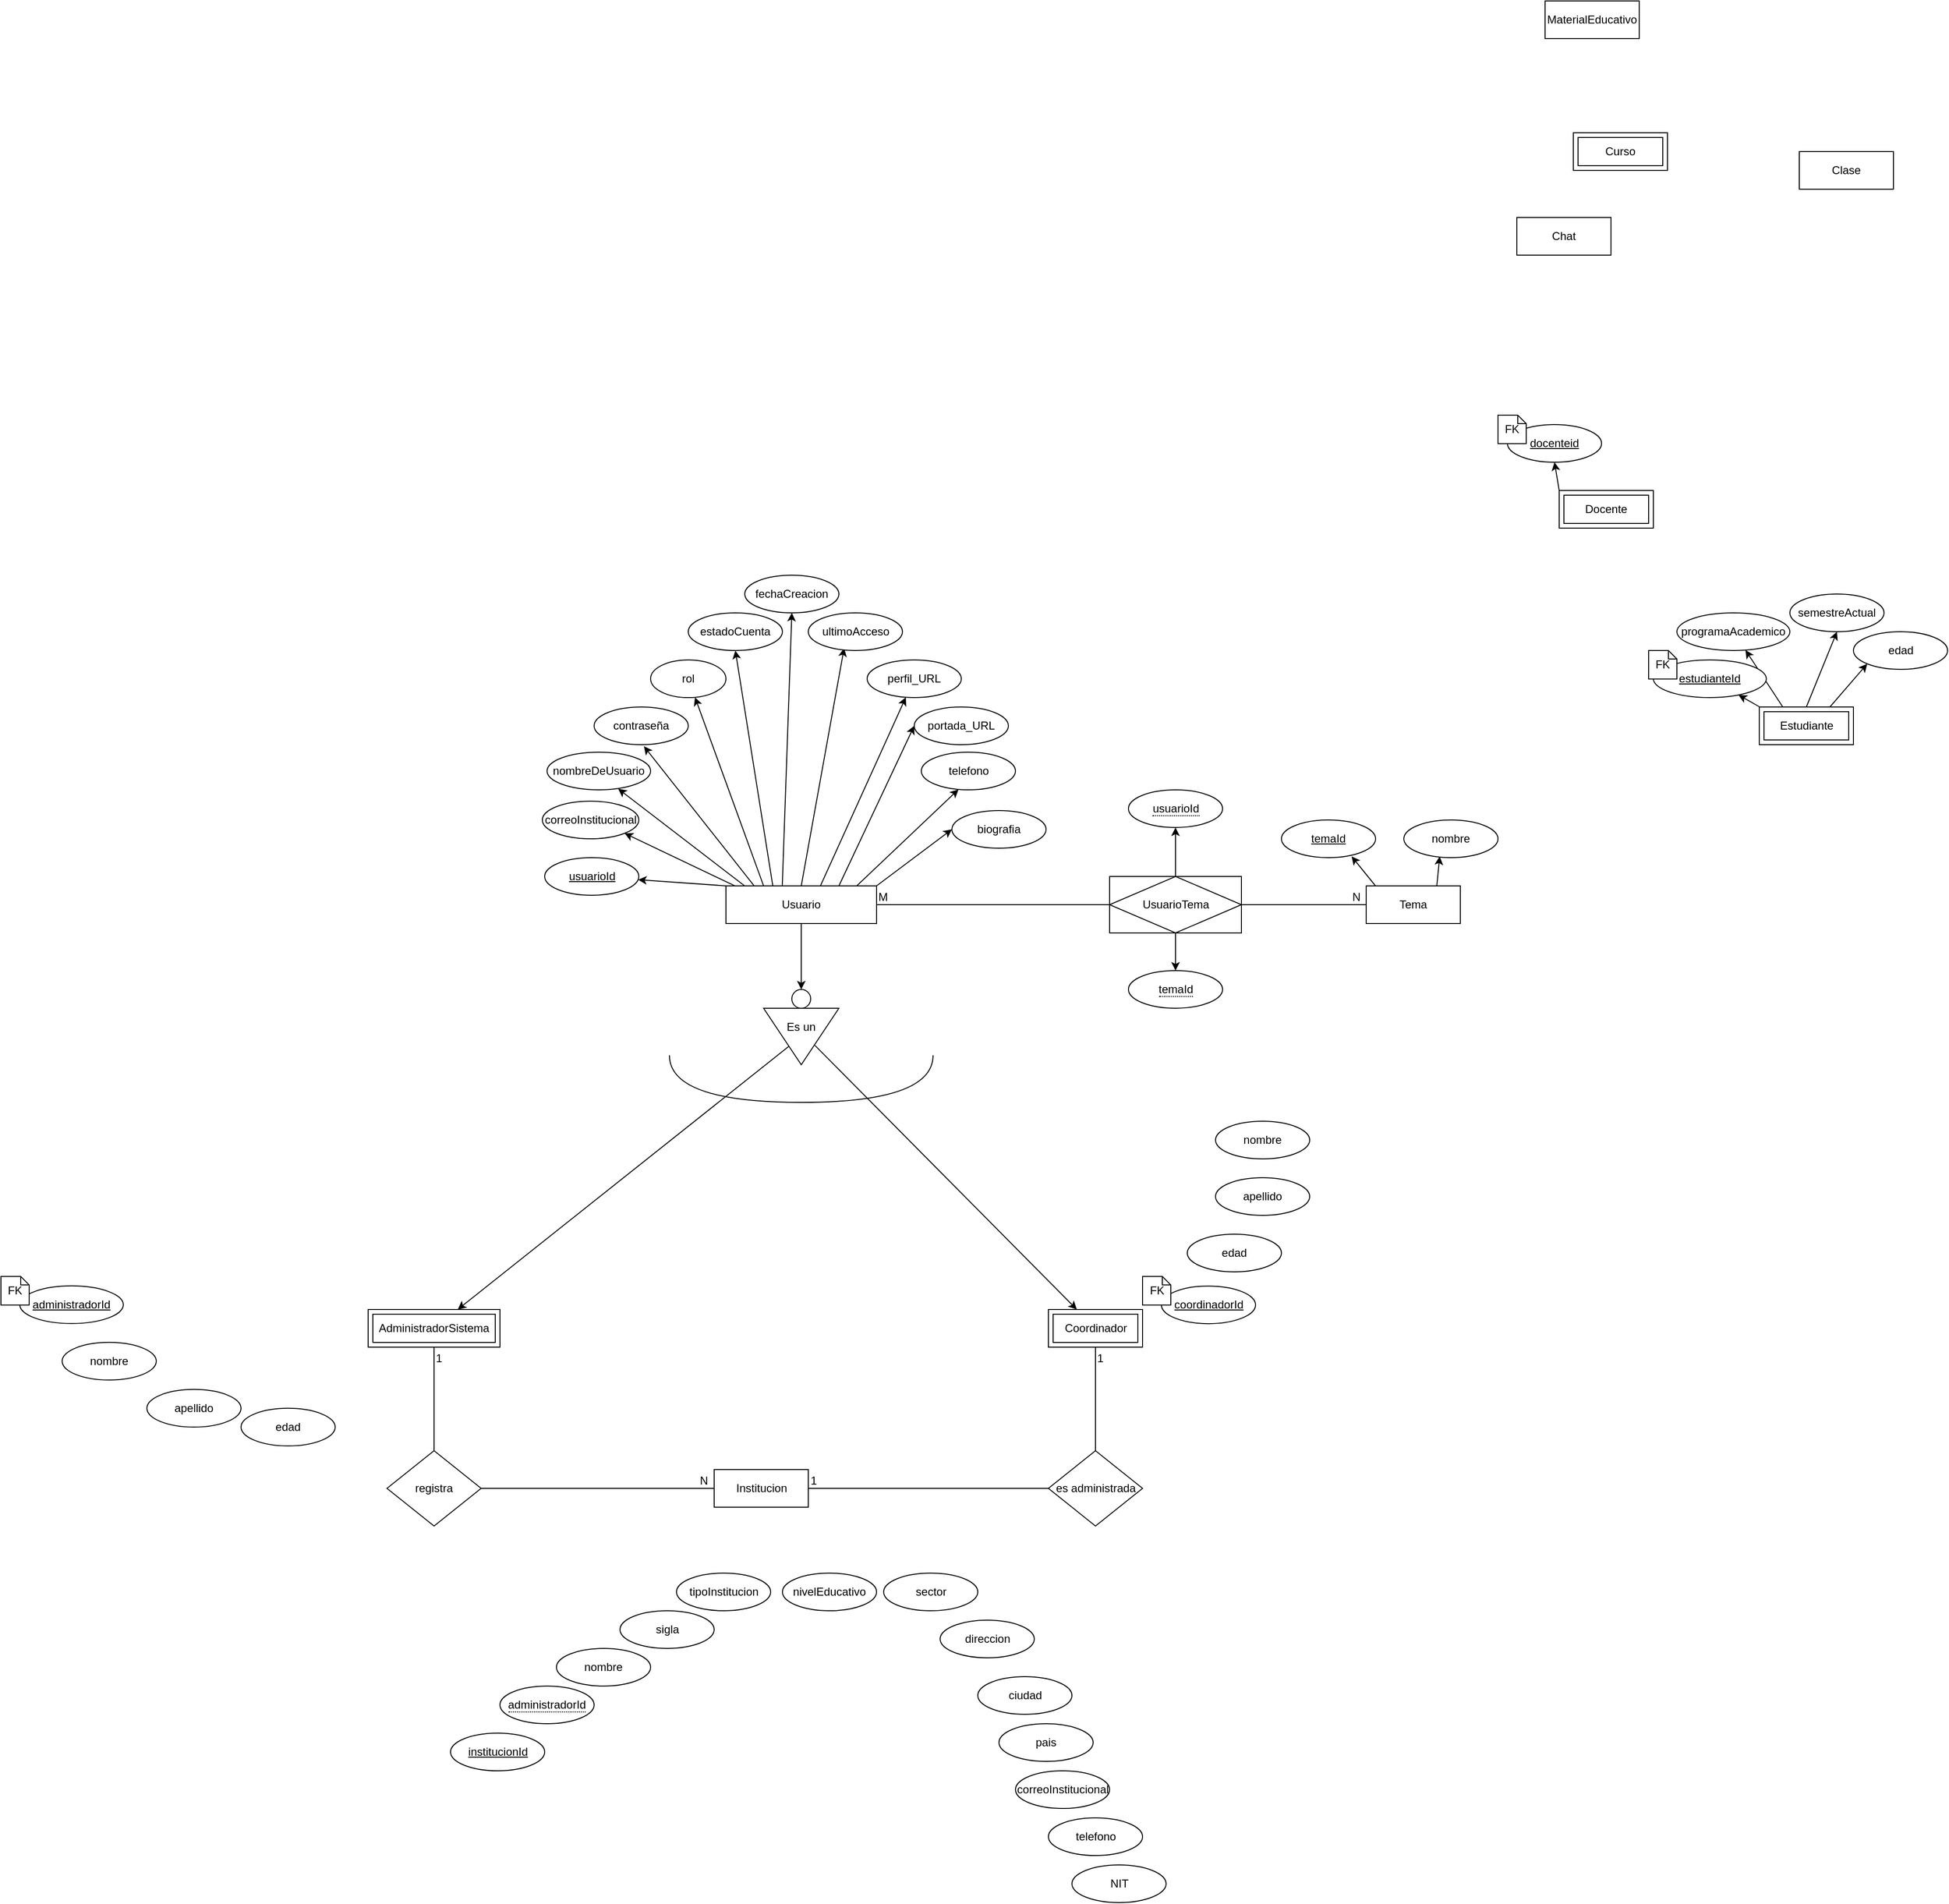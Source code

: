 <mxfile version="27.1.1">
  <diagram id="R2lEEEUBdFMjLlhIrx00" name="Page-1">
    <mxGraphModel dx="2403" dy="2963" grid="1" gridSize="10" guides="1" tooltips="1" connect="1" arrows="1" fold="1" page="1" pageScale="1" pageWidth="850" pageHeight="1100" math="0" shadow="0" extFonts="Permanent Marker^https://fonts.googleapis.com/css?family=Permanent+Marker">
      <root>
        <mxCell id="0" />
        <mxCell id="1" parent="0" />
        <mxCell id="ATPDctHjDe_tZaTQLYg7-54" value="institucionId" style="ellipse;whiteSpace=wrap;html=1;align=center;fontStyle=4;" parent="1" vertex="1">
          <mxGeometry x="-832.5" y="-160" width="100" height="40" as="geometry" />
        </mxCell>
        <mxCell id="ATPDctHjDe_tZaTQLYg7-56" value="nombre" style="ellipse;whiteSpace=wrap;html=1;align=center;" parent="1" vertex="1">
          <mxGeometry x="-720" y="-250" width="100" height="40" as="geometry" />
        </mxCell>
        <mxCell id="ATPDctHjDe_tZaTQLYg7-58" value="sigla" style="ellipse;whiteSpace=wrap;html=1;align=center;" parent="1" vertex="1">
          <mxGeometry x="-652.5" y="-290" width="100" height="40" as="geometry" />
        </mxCell>
        <mxCell id="ATPDctHjDe_tZaTQLYg7-60" value="tipoInstitucion" style="ellipse;whiteSpace=wrap;html=1;align=center;" parent="1" vertex="1">
          <mxGeometry x="-592.5" y="-330" width="100" height="40" as="geometry" />
        </mxCell>
        <mxCell id="ATPDctHjDe_tZaTQLYg7-83" value="nivelEducativo" style="ellipse;whiteSpace=wrap;html=1;align=center;" parent="1" vertex="1">
          <mxGeometry x="-480" y="-330" width="100" height="40" as="geometry" />
        </mxCell>
        <mxCell id="ATPDctHjDe_tZaTQLYg7-85" value="sector" style="ellipse;whiteSpace=wrap;html=1;align=center;" parent="1" vertex="1">
          <mxGeometry x="-372.5" y="-330" width="100" height="40" as="geometry" />
        </mxCell>
        <mxCell id="ATPDctHjDe_tZaTQLYg7-88" value="direccion" style="ellipse;whiteSpace=wrap;html=1;align=center;" parent="1" vertex="1">
          <mxGeometry x="-312.5" y="-280" width="100" height="40" as="geometry" />
        </mxCell>
        <mxCell id="ATPDctHjDe_tZaTQLYg7-94" value="correoInstitucional" style="ellipse;whiteSpace=wrap;html=1;align=center;" parent="1" vertex="1">
          <mxGeometry x="-232.5" y="-120" width="100" height="40" as="geometry" />
        </mxCell>
        <mxCell id="ATPDctHjDe_tZaTQLYg7-96" value="telefono" style="ellipse;whiteSpace=wrap;html=1;align=center;" parent="1" vertex="1">
          <mxGeometry x="-197.5" y="-70" width="100" height="40" as="geometry" />
        </mxCell>
        <mxCell id="ATPDctHjDe_tZaTQLYg7-98" value="NIT" style="ellipse;whiteSpace=wrap;html=1;align=center;" parent="1" vertex="1">
          <mxGeometry x="-172.5" y="-20" width="100" height="40" as="geometry" />
        </mxCell>
        <mxCell id="ATPDctHjDe_tZaTQLYg7-91" value="ciudad" style="ellipse;whiteSpace=wrap;html=1;align=center;" parent="1" vertex="1">
          <mxGeometry x="-272.5" y="-220" width="100" height="40" as="geometry" />
        </mxCell>
        <mxCell id="ATPDctHjDe_tZaTQLYg7-90" value="pais" style="ellipse;whiteSpace=wrap;html=1;align=center;" parent="1" vertex="1">
          <mxGeometry x="-250" y="-170" width="100" height="40" as="geometry" />
        </mxCell>
        <mxCell id="LewPVLKpu9hC1O8GUgil-18" value="&lt;span style=&quot;border-bottom: 1px dotted&quot;&gt;administradorId&lt;/span&gt;" style="ellipse;whiteSpace=wrap;html=1;align=center;" parent="1" vertex="1">
          <mxGeometry x="-780" y="-210" width="100" height="40" as="geometry" />
        </mxCell>
        <mxCell id="LewPVLKpu9hC1O8GUgil-28" style="rounded=0;orthogonalLoop=1;jettySize=auto;html=1;entryX=0.5;entryY=1;entryDx=0;entryDy=0;exitX=0;exitY=0;exitDx=0;exitDy=0;" parent="1" source="LewPVLKpu9hC1O8GUgil-43" target="LewPVLKpu9hC1O8GUgil-27" edge="1">
          <mxGeometry relative="1" as="geometry">
            <mxPoint x="377.895" y="-1492" as="sourcePoint" />
          </mxGeometry>
        </mxCell>
        <mxCell id="ATPDctHjDe_tZaTQLYg7-2" value="Curso" style="shape=ext;margin=3;double=1;whiteSpace=wrap;html=1;align=center;" parent="1" vertex="1">
          <mxGeometry x="360" y="-1860" width="100" height="40" as="geometry" />
        </mxCell>
        <mxCell id="ATPDctHjDe_tZaTQLYg7-15" value="Institucion" style="whiteSpace=wrap;html=1;align=center;" parent="1" vertex="1">
          <mxGeometry x="-552.5" y="-440" width="100" height="40" as="geometry" />
        </mxCell>
        <mxCell id="ATPDctHjDe_tZaTQLYg7-16" value="Clase" style="whiteSpace=wrap;html=1;align=center;" parent="1" vertex="1">
          <mxGeometry x="600" y="-1840" width="100" height="40" as="geometry" />
        </mxCell>
        <mxCell id="LewPVLKpu9hC1O8GUgil-5" style="rounded=0;orthogonalLoop=1;jettySize=auto;html=1;entryX=0;entryY=1;entryDx=0;entryDy=0;exitX=0.75;exitY=0;exitDx=0;exitDy=0;" parent="1" source="LewPVLKpu9hC1O8GUgil-9" target="LewPVLKpu9hC1O8GUgil-2" edge="1">
          <mxGeometry relative="1" as="geometry">
            <mxPoint x="635.693" y="-1270" as="sourcePoint" />
          </mxGeometry>
        </mxCell>
        <mxCell id="ATPDctHjDe_tZaTQLYg7-18" value="Chat" style="whiteSpace=wrap;html=1;align=center;" parent="1" vertex="1">
          <mxGeometry x="300" y="-1770" width="100" height="40" as="geometry" />
        </mxCell>
        <mxCell id="ATPDctHjDe_tZaTQLYg7-19" value="MaterialEducativo" style="whiteSpace=wrap;html=1;align=center;" parent="1" vertex="1">
          <mxGeometry x="330" y="-2000" width="100" height="40" as="geometry" />
        </mxCell>
        <mxCell id="ATPDctHjDe_tZaTQLYg7-20" value="registra" style="rhombus;whiteSpace=wrap;html=1;" parent="1" vertex="1">
          <mxGeometry x="-900" y="-460" width="100" height="80" as="geometry" />
        </mxCell>
        <mxCell id="ATPDctHjDe_tZaTQLYg7-29" value="" style="endArrow=none;html=1;rounded=0;exitX=1;exitY=0.5;exitDx=0;exitDy=0;entryX=0;entryY=0.5;entryDx=0;entryDy=0;" parent="1" source="ATPDctHjDe_tZaTQLYg7-20" target="ATPDctHjDe_tZaTQLYg7-15" edge="1">
          <mxGeometry relative="1" as="geometry">
            <mxPoint x="-302.5" y="-600.5" as="sourcePoint" />
            <mxPoint x="-237.5" y="-600" as="targetPoint" />
          </mxGeometry>
        </mxCell>
        <mxCell id="ATPDctHjDe_tZaTQLYg7-30" value="N" style="resizable=0;html=1;whiteSpace=wrap;align=right;verticalAlign=bottom;" parent="ATPDctHjDe_tZaTQLYg7-29" connectable="0" vertex="1">
          <mxGeometry x="1" relative="1" as="geometry">
            <mxPoint x="-5" as="offset" />
          </mxGeometry>
        </mxCell>
        <mxCell id="ATPDctHjDe_tZaTQLYg7-34" value="" style="endArrow=none;html=1;rounded=0;entryX=0.5;entryY=0;entryDx=0;entryDy=0;exitX=0.5;exitY=1;exitDx=0;exitDy=0;" parent="1" source="LewPVLKpu9hC1O8GUgil-41" target="ATPDctHjDe_tZaTQLYg7-20" edge="1">
          <mxGeometry relative="1" as="geometry">
            <mxPoint x="-837.5" y="-580" as="sourcePoint" />
            <mxPoint x="-297.5" y="-600.5" as="targetPoint" />
          </mxGeometry>
        </mxCell>
        <mxCell id="ATPDctHjDe_tZaTQLYg7-35" value="1" style="resizable=0;html=1;whiteSpace=wrap;align=left;verticalAlign=bottom;direction=east;" parent="ATPDctHjDe_tZaTQLYg7-34" connectable="0" vertex="1">
          <mxGeometry x="-1" relative="1" as="geometry">
            <mxPoint y="20" as="offset" />
          </mxGeometry>
        </mxCell>
        <mxCell id="ATPDctHjDe_tZaTQLYg7-48" value="nombre" style="ellipse;whiteSpace=wrap;html=1;align=center;" parent="1" vertex="1">
          <mxGeometry x="-1245" y="-575.07" width="100" height="40" as="geometry" />
        </mxCell>
        <mxCell id="ATPDctHjDe_tZaTQLYg7-52" value="apellido" style="ellipse;whiteSpace=wrap;html=1;align=center;" parent="1" vertex="1">
          <mxGeometry x="-1155" y="-525.07" width="100" height="40" as="geometry" />
        </mxCell>
        <mxCell id="ATPDctHjDe_tZaTQLYg7-53" value="administradorId" style="ellipse;whiteSpace=wrap;html=1;align=center;fontStyle=4;" parent="1" vertex="1">
          <mxGeometry x="-1290" y="-635.07" width="110" height="40" as="geometry" />
        </mxCell>
        <mxCell id="ATPDctHjDe_tZaTQLYg7-63" value="es administrada" style="rhombus;whiteSpace=wrap;html=1;" parent="1" vertex="1">
          <mxGeometry x="-197.5" y="-460" width="100" height="80" as="geometry" />
        </mxCell>
        <mxCell id="ATPDctHjDe_tZaTQLYg7-65" value="" style="endArrow=none;html=1;rounded=0;exitX=1;exitY=0.5;exitDx=0;exitDy=0;" parent="1" source="ATPDctHjDe_tZaTQLYg7-15" target="ATPDctHjDe_tZaTQLYg7-63" edge="1">
          <mxGeometry relative="1" as="geometry">
            <mxPoint x="-217.5" y="-520" as="sourcePoint" />
            <mxPoint x="-57.5" y="-520" as="targetPoint" />
            <Array as="points" />
          </mxGeometry>
        </mxCell>
        <mxCell id="ATPDctHjDe_tZaTQLYg7-66" value="1" style="resizable=0;html=1;whiteSpace=wrap;align=left;verticalAlign=bottom;" parent="ATPDctHjDe_tZaTQLYg7-65" connectable="0" vertex="1">
          <mxGeometry x="-1" relative="1" as="geometry" />
        </mxCell>
        <mxCell id="ATPDctHjDe_tZaTQLYg7-68" value="" style="endArrow=none;html=1;rounded=0;exitX=0.5;exitY=0;exitDx=0;exitDy=0;entryX=0.5;entryY=1;entryDx=0;entryDy=0;" parent="1" source="ATPDctHjDe_tZaTQLYg7-63" target="LewPVLKpu9hC1O8GUgil-17" edge="1">
          <mxGeometry relative="1" as="geometry">
            <mxPoint x="-217.5" y="-520" as="sourcePoint" />
            <mxPoint x="92.5" y="-600" as="targetPoint" />
          </mxGeometry>
        </mxCell>
        <mxCell id="ATPDctHjDe_tZaTQLYg7-70" value="1" style="resizable=0;html=1;whiteSpace=wrap;align=right;verticalAlign=bottom;" parent="ATPDctHjDe_tZaTQLYg7-68" connectable="0" vertex="1">
          <mxGeometry x="1" relative="1" as="geometry">
            <mxPoint x="10" y="20" as="offset" />
          </mxGeometry>
        </mxCell>
        <mxCell id="ATPDctHjDe_tZaTQLYg7-81" value="nombre" style="ellipse;whiteSpace=wrap;html=1;align=center;" parent="1" vertex="1">
          <mxGeometry x="-20" y="-810" width="100" height="40" as="geometry" />
        </mxCell>
        <mxCell id="ATPDctHjDe_tZaTQLYg7-104" style="rounded=0;orthogonalLoop=1;jettySize=auto;html=1;exitX=0;exitY=0;exitDx=0;exitDy=0;" parent="1" source="ATPDctHjDe_tZaTQLYg7-100" target="ATPDctHjDe_tZaTQLYg7-103" edge="1">
          <mxGeometry relative="1" as="geometry" />
        </mxCell>
        <mxCell id="ATPDctHjDe_tZaTQLYg7-106" value="" style="edgeStyle=none;rounded=0;orthogonalLoop=1;jettySize=auto;html=1;entryX=1;entryY=1;entryDx=0;entryDy=0;exitX=0.062;exitY=0.005;exitDx=0;exitDy=0;exitPerimeter=0;" parent="1" source="ATPDctHjDe_tZaTQLYg7-100" target="ATPDctHjDe_tZaTQLYg7-105" edge="1">
          <mxGeometry relative="1" as="geometry" />
        </mxCell>
        <mxCell id="ATPDctHjDe_tZaTQLYg7-108" value="" style="edgeStyle=none;rounded=0;orthogonalLoop=1;jettySize=auto;html=1;entryX=0.687;entryY=0.971;entryDx=0;entryDy=0;exitX=0.124;exitY=0;exitDx=0;exitDy=0;exitPerimeter=0;entryPerimeter=0;" parent="1" source="ATPDctHjDe_tZaTQLYg7-100" target="ATPDctHjDe_tZaTQLYg7-107" edge="1">
          <mxGeometry relative="1" as="geometry" />
        </mxCell>
        <mxCell id="ATPDctHjDe_tZaTQLYg7-112" value="" style="edgeStyle=none;rounded=0;orthogonalLoop=1;jettySize=auto;html=1;exitX=0.25;exitY=0;exitDx=0;exitDy=0;" parent="1" source="ATPDctHjDe_tZaTQLYg7-100" target="ATPDctHjDe_tZaTQLYg7-111" edge="1">
          <mxGeometry relative="1" as="geometry" />
        </mxCell>
        <mxCell id="ATPDctHjDe_tZaTQLYg7-118" style="edgeStyle=none;rounded=0;orthogonalLoop=1;jettySize=auto;html=1;entryX=0.38;entryY=0.938;entryDx=0;entryDy=0;entryPerimeter=0;exitX=0.5;exitY=0;exitDx=0;exitDy=0;" parent="1" source="ATPDctHjDe_tZaTQLYg7-100" target="ATPDctHjDe_tZaTQLYg7-117" edge="1">
          <mxGeometry relative="1" as="geometry" />
        </mxCell>
        <mxCell id="ATPDctHjDe_tZaTQLYg7-124" style="edgeStyle=none;rounded=0;orthogonalLoop=1;jettySize=auto;html=1;exitX=0.626;exitY=0.012;exitDx=0;exitDy=0;exitPerimeter=0;" parent="1" source="ATPDctHjDe_tZaTQLYg7-100" target="ATPDctHjDe_tZaTQLYg7-121" edge="1">
          <mxGeometry relative="1" as="geometry" />
        </mxCell>
        <mxCell id="ATPDctHjDe_tZaTQLYg7-125" style="edgeStyle=none;rounded=0;orthogonalLoop=1;jettySize=auto;html=1;entryX=0;entryY=0.5;entryDx=0;entryDy=0;exitX=0.75;exitY=0;exitDx=0;exitDy=0;" parent="1" source="ATPDctHjDe_tZaTQLYg7-100" target="ATPDctHjDe_tZaTQLYg7-122" edge="1">
          <mxGeometry relative="1" as="geometry" />
        </mxCell>
        <mxCell id="LewPVLKpu9hC1O8GUgil-45" value="" style="rounded=0;orthogonalLoop=1;jettySize=auto;html=1;" parent="1" source="ATPDctHjDe_tZaTQLYg7-100" target="LewPVLKpu9hC1O8GUgil-44" edge="1">
          <mxGeometry relative="1" as="geometry" />
        </mxCell>
        <mxCell id="ATPDctHjDe_tZaTQLYg7-100" value="Usuario" style="whiteSpace=wrap;html=1;align=center;" parent="1" vertex="1">
          <mxGeometry x="-540" y="-1060" width="160" height="40" as="geometry" />
        </mxCell>
        <mxCell id="ATPDctHjDe_tZaTQLYg7-103" value="usuarioId" style="ellipse;whiteSpace=wrap;html=1;align=center;fontStyle=4;" parent="1" vertex="1">
          <mxGeometry x="-732.5" y="-1090" width="100" height="40" as="geometry" />
        </mxCell>
        <mxCell id="ATPDctHjDe_tZaTQLYg7-105" value="correoInstitucional" style="ellipse;whiteSpace=wrap;html=1;align=center;" parent="1" vertex="1">
          <mxGeometry x="-735" y="-1150" width="102.5" height="40" as="geometry" />
        </mxCell>
        <mxCell id="ATPDctHjDe_tZaTQLYg7-107" value="nombreDeUsuario" style="ellipse;whiteSpace=wrap;html=1;align=center;" parent="1" vertex="1">
          <mxGeometry x="-730" y="-1202" width="110" height="40" as="geometry" />
        </mxCell>
        <mxCell id="ATPDctHjDe_tZaTQLYg7-109" value="contraseña" style="ellipse;whiteSpace=wrap;html=1;align=center;" parent="1" vertex="1">
          <mxGeometry x="-680" y="-1250" width="100" height="40" as="geometry" />
        </mxCell>
        <mxCell id="ATPDctHjDe_tZaTQLYg7-110" style="edgeStyle=none;rounded=0;orthogonalLoop=1;jettySize=auto;html=1;entryX=0.529;entryY=1.042;entryDx=0;entryDy=0;exitX=0.187;exitY=-0.002;exitDx=0;exitDy=0;exitPerimeter=0;entryPerimeter=0;" parent="1" source="ATPDctHjDe_tZaTQLYg7-100" target="ATPDctHjDe_tZaTQLYg7-109" edge="1">
          <mxGeometry relative="1" as="geometry" />
        </mxCell>
        <mxCell id="ATPDctHjDe_tZaTQLYg7-111" value="rol" style="ellipse;whiteSpace=wrap;html=1;align=center;" parent="1" vertex="1">
          <mxGeometry x="-620" y="-1300" width="80" height="40" as="geometry" />
        </mxCell>
        <mxCell id="ATPDctHjDe_tZaTQLYg7-113" value="estadoCuenta" style="ellipse;whiteSpace=wrap;html=1;align=center;" parent="1" vertex="1">
          <mxGeometry x="-580" y="-1350" width="100" height="40" as="geometry" />
        </mxCell>
        <mxCell id="ATPDctHjDe_tZaTQLYg7-114" style="edgeStyle=none;rounded=0;orthogonalLoop=1;jettySize=auto;html=1;entryX=0.5;entryY=1;entryDx=0;entryDy=0;exitX=0.311;exitY=-0.004;exitDx=0;exitDy=0;exitPerimeter=0;" parent="1" source="ATPDctHjDe_tZaTQLYg7-100" target="ATPDctHjDe_tZaTQLYg7-113" edge="1">
          <mxGeometry relative="1" as="geometry" />
        </mxCell>
        <mxCell id="ATPDctHjDe_tZaTQLYg7-115" value="fechaCreacion" style="ellipse;whiteSpace=wrap;html=1;align=center;" parent="1" vertex="1">
          <mxGeometry x="-520" y="-1390" width="100" height="40" as="geometry" />
        </mxCell>
        <mxCell id="ATPDctHjDe_tZaTQLYg7-116" style="edgeStyle=none;rounded=0;orthogonalLoop=1;jettySize=auto;html=1;entryX=0.5;entryY=1;entryDx=0;entryDy=0;exitX=0.374;exitY=0.002;exitDx=0;exitDy=0;exitPerimeter=0;" parent="1" source="ATPDctHjDe_tZaTQLYg7-100" target="ATPDctHjDe_tZaTQLYg7-115" edge="1">
          <mxGeometry relative="1" as="geometry" />
        </mxCell>
        <mxCell id="ATPDctHjDe_tZaTQLYg7-117" value="ultimoAcceso" style="ellipse;whiteSpace=wrap;html=1;align=center;" parent="1" vertex="1">
          <mxGeometry x="-452.5" y="-1350" width="100" height="40" as="geometry" />
        </mxCell>
        <mxCell id="ATPDctHjDe_tZaTQLYg7-119" value="telefono" style="ellipse;whiteSpace=wrap;html=1;align=center;" parent="1" vertex="1">
          <mxGeometry x="-332.5" y="-1202" width="100" height="40" as="geometry" />
        </mxCell>
        <mxCell id="ATPDctHjDe_tZaTQLYg7-120" style="edgeStyle=none;rounded=0;orthogonalLoop=1;jettySize=auto;html=1;entryX=0.395;entryY=0.988;entryDx=0;entryDy=0;entryPerimeter=0;exitX=0.87;exitY=-0.005;exitDx=0;exitDy=0;exitPerimeter=0;" parent="1" source="ATPDctHjDe_tZaTQLYg7-100" target="ATPDctHjDe_tZaTQLYg7-119" edge="1">
          <mxGeometry relative="1" as="geometry" />
        </mxCell>
        <mxCell id="ATPDctHjDe_tZaTQLYg7-121" value="perfil_URL" style="ellipse;whiteSpace=wrap;html=1;align=center;" parent="1" vertex="1">
          <mxGeometry x="-390" y="-1300" width="100" height="40" as="geometry" />
        </mxCell>
        <mxCell id="ATPDctHjDe_tZaTQLYg7-122" value="portada_URL" style="ellipse;whiteSpace=wrap;html=1;align=center;" parent="1" vertex="1">
          <mxGeometry x="-340" y="-1250" width="100" height="40" as="geometry" />
        </mxCell>
        <mxCell id="ATPDctHjDe_tZaTQLYg7-123" value="biografia" style="ellipse;whiteSpace=wrap;html=1;align=center;" parent="1" vertex="1">
          <mxGeometry x="-300" y="-1140" width="100" height="40" as="geometry" />
        </mxCell>
        <mxCell id="ATPDctHjDe_tZaTQLYg7-126" style="edgeStyle=none;rounded=0;orthogonalLoop=1;jettySize=auto;html=1;entryX=0;entryY=0.5;entryDx=0;entryDy=0;exitX=1;exitY=0;exitDx=0;exitDy=0;" parent="1" source="ATPDctHjDe_tZaTQLYg7-100" target="ATPDctHjDe_tZaTQLYg7-123" edge="1">
          <mxGeometry relative="1" as="geometry" />
        </mxCell>
        <mxCell id="ATPDctHjDe_tZaTQLYg7-135" style="edgeStyle=none;rounded=0;orthogonalLoop=1;jettySize=auto;html=1;entryX=0.745;entryY=0.967;entryDx=0;entryDy=0;exitX=0.099;exitY=0;exitDx=0;exitDy=0;exitPerimeter=0;entryPerimeter=0;" parent="1" source="ATPDctHjDe_tZaTQLYg7-127" target="ATPDctHjDe_tZaTQLYg7-134" edge="1">
          <mxGeometry relative="1" as="geometry" />
        </mxCell>
        <mxCell id="ATPDctHjDe_tZaTQLYg7-137" style="edgeStyle=none;rounded=0;orthogonalLoop=1;jettySize=auto;html=1;entryX=0.381;entryY=0.967;entryDx=0;entryDy=0;exitX=0.75;exitY=0;exitDx=0;exitDy=0;entryPerimeter=0;" parent="1" source="ATPDctHjDe_tZaTQLYg7-127" target="ATPDctHjDe_tZaTQLYg7-136" edge="1">
          <mxGeometry relative="1" as="geometry" />
        </mxCell>
        <mxCell id="ATPDctHjDe_tZaTQLYg7-127" value="Tema" style="whiteSpace=wrap;html=1;align=center;" parent="1" vertex="1">
          <mxGeometry x="140" y="-1060" width="100" height="40" as="geometry" />
        </mxCell>
        <mxCell id="ATPDctHjDe_tZaTQLYg7-129" value="" style="endArrow=none;html=1;rounded=0;entryX=0;entryY=0.5;entryDx=0;entryDy=0;exitX=1;exitY=0.5;exitDx=0;exitDy=0;" parent="1" source="ATPDctHjDe_tZaTQLYg7-100" target="LewPVLKpu9hC1O8GUgil-30" edge="1">
          <mxGeometry relative="1" as="geometry">
            <mxPoint x="-322.5" y="-900" as="sourcePoint" />
            <mxPoint x="-442.5" y="-930" as="targetPoint" />
          </mxGeometry>
        </mxCell>
        <mxCell id="ATPDctHjDe_tZaTQLYg7-130" value="M" style="resizable=0;html=1;whiteSpace=wrap;align=left;verticalAlign=bottom;" parent="ATPDctHjDe_tZaTQLYg7-129" connectable="0" vertex="1">
          <mxGeometry x="-1" relative="1" as="geometry">
            <mxPoint as="offset" />
          </mxGeometry>
        </mxCell>
        <mxCell id="ATPDctHjDe_tZaTQLYg7-131" value="" style="endArrow=none;html=1;rounded=0;exitX=1;exitY=0.5;exitDx=0;exitDy=0;entryX=0;entryY=0.5;entryDx=0;entryDy=0;" parent="1" source="LewPVLKpu9hC1O8GUgil-30" target="ATPDctHjDe_tZaTQLYg7-127" edge="1">
          <mxGeometry relative="1" as="geometry">
            <mxPoint x="-42.5" y="-910" as="sourcePoint" />
            <mxPoint x="262.5" y="-910" as="targetPoint" />
          </mxGeometry>
        </mxCell>
        <mxCell id="ATPDctHjDe_tZaTQLYg7-132" value="N" style="resizable=0;html=1;whiteSpace=wrap;align=right;verticalAlign=bottom;" parent="ATPDctHjDe_tZaTQLYg7-131" connectable="0" vertex="1">
          <mxGeometry x="1" relative="1" as="geometry">
            <mxPoint x="-5" as="offset" />
          </mxGeometry>
        </mxCell>
        <mxCell id="ATPDctHjDe_tZaTQLYg7-134" value="temaId" style="ellipse;whiteSpace=wrap;html=1;align=center;fontStyle=4;" parent="1" vertex="1">
          <mxGeometry x="50" y="-1130" width="100" height="40" as="geometry" />
        </mxCell>
        <mxCell id="ATPDctHjDe_tZaTQLYg7-136" value="nombre" style="ellipse;whiteSpace=wrap;html=1;align=center;" parent="1" vertex="1">
          <mxGeometry x="180" y="-1130" width="100" height="40" as="geometry" />
        </mxCell>
        <mxCell id="ATPDctHjDe_tZaTQLYg7-138" value="&lt;span style=&quot;border-bottom: 1px dotted&quot;&gt;usuarioId&lt;/span&gt;" style="ellipse;whiteSpace=wrap;html=1;align=center;" parent="1" vertex="1">
          <mxGeometry x="-112.5" y="-1162" width="100" height="40" as="geometry" />
        </mxCell>
        <mxCell id="ATPDctHjDe_tZaTQLYg7-139" value="&lt;span style=&quot;border-bottom: 1px dotted&quot;&gt;temaId&lt;/span&gt;" style="ellipse;whiteSpace=wrap;html=1;align=center;" parent="1" vertex="1">
          <mxGeometry x="-112.5" y="-970" width="100" height="40" as="geometry" />
        </mxCell>
        <mxCell id="ATPDctHjDe_tZaTQLYg7-146" value="apellido" style="ellipse;whiteSpace=wrap;html=1;align=center;" parent="1" vertex="1">
          <mxGeometry x="-20" y="-750" width="100" height="40" as="geometry" />
        </mxCell>
        <mxCell id="ATPDctHjDe_tZaTQLYg7-150" value="" style="rounded=0;orthogonalLoop=1;jettySize=auto;html=1;" parent="1" target="LewPVLKpu9hC1O8GUgil-22" edge="1">
          <mxGeometry relative="1" as="geometry">
            <mxPoint x="558" y="-1250" as="sourcePoint" />
            <mxPoint x="495.96" y="-1285.556" as="targetPoint" />
          </mxGeometry>
        </mxCell>
        <mxCell id="ATPDctHjDe_tZaTQLYg7-151" value="" style="rounded=0;orthogonalLoop=1;jettySize=auto;html=1;exitX=0.25;exitY=0;exitDx=0;exitDy=0;" parent="1" source="LewPVLKpu9hC1O8GUgil-9" target="ATPDctHjDe_tZaTQLYg7-154" edge="1">
          <mxGeometry relative="1" as="geometry">
            <mxPoint x="579.9" y="-1269.92" as="sourcePoint" />
          </mxGeometry>
        </mxCell>
        <mxCell id="ATPDctHjDe_tZaTQLYg7-152" style="rounded=0;orthogonalLoop=1;jettySize=auto;html=1;exitX=0.5;exitY=0;exitDx=0;exitDy=0;entryX=0.5;entryY=1;entryDx=0;entryDy=0;" parent="1" source="LewPVLKpu9hC1O8GUgil-9" target="ATPDctHjDe_tZaTQLYg7-155" edge="1">
          <mxGeometry relative="1" as="geometry">
            <mxPoint x="672.5" y="-1332" as="targetPoint" />
            <mxPoint x="600" y="-1270.08" as="sourcePoint" />
          </mxGeometry>
        </mxCell>
        <mxCell id="ATPDctHjDe_tZaTQLYg7-154" value="programaAcademico" style="ellipse;whiteSpace=wrap;html=1;align=center;" parent="1" vertex="1">
          <mxGeometry x="470" y="-1350" width="120" height="40" as="geometry" />
        </mxCell>
        <mxCell id="ATPDctHjDe_tZaTQLYg7-155" value="semestreActual" style="ellipse;whiteSpace=wrap;html=1;align=center;" parent="1" vertex="1">
          <mxGeometry x="590" y="-1370" width="100" height="40" as="geometry" />
        </mxCell>
        <mxCell id="LewPVLKpu9hC1O8GUgil-1" value="edad" style="ellipse;whiteSpace=wrap;html=1;align=center;" parent="1" vertex="1">
          <mxGeometry x="-1055" y="-505.07" width="100" height="40" as="geometry" />
        </mxCell>
        <mxCell id="LewPVLKpu9hC1O8GUgil-2" value="edad" style="ellipse;whiteSpace=wrap;html=1;align=center;" parent="1" vertex="1">
          <mxGeometry x="657.5" y="-1330" width="100" height="40" as="geometry" />
        </mxCell>
        <mxCell id="LewPVLKpu9hC1O8GUgil-3" value="edad" style="ellipse;whiteSpace=wrap;html=1;align=center;" parent="1" vertex="1">
          <mxGeometry x="-50" y="-690" width="100" height="40" as="geometry" />
        </mxCell>
        <mxCell id="LewPVLKpu9hC1O8GUgil-9" value="Estudiante" style="shape=ext;margin=3;double=1;whiteSpace=wrap;html=1;align=center;" parent="1" vertex="1">
          <mxGeometry x="557.5" y="-1250" width="100" height="40" as="geometry" />
        </mxCell>
        <mxCell id="LewPVLKpu9hC1O8GUgil-17" value="Coordinador" style="shape=ext;margin=3;double=1;whiteSpace=wrap;html=1;align=center;" parent="1" vertex="1">
          <mxGeometry x="-197.5" y="-610" width="100" height="40" as="geometry" />
        </mxCell>
        <mxCell id="LewPVLKpu9hC1O8GUgil-21" value="FK" style="shape=note;size=9;whiteSpace=wrap;html=1;" parent="1" vertex="1">
          <mxGeometry x="-1310" y="-645.07" width="30" height="30.3" as="geometry" />
        </mxCell>
        <mxCell id="LewPVLKpu9hC1O8GUgil-22" value="estudianteId" style="ellipse;whiteSpace=wrap;html=1;align=center;fontStyle=4;" parent="1" vertex="1">
          <mxGeometry x="445" y="-1300" width="120" height="40" as="geometry" />
        </mxCell>
        <mxCell id="LewPVLKpu9hC1O8GUgil-23" value="FK" style="shape=note;size=9;whiteSpace=wrap;html=1;" parent="1" vertex="1">
          <mxGeometry x="440" y="-1310" width="30" height="30.3" as="geometry" />
        </mxCell>
        <mxCell id="LewPVLKpu9hC1O8GUgil-25" value="coordinadorId" style="ellipse;whiteSpace=wrap;html=1;align=center;fontStyle=4;" parent="1" vertex="1">
          <mxGeometry x="-77.5" y="-634.92" width="100" height="40" as="geometry" />
        </mxCell>
        <mxCell id="LewPVLKpu9hC1O8GUgil-26" value="FK" style="shape=note;size=9;whiteSpace=wrap;html=1;" parent="1" vertex="1">
          <mxGeometry x="-97.5" y="-645.07" width="30" height="30.3" as="geometry" />
        </mxCell>
        <mxCell id="LewPVLKpu9hC1O8GUgil-27" value="docenteid" style="ellipse;whiteSpace=wrap;html=1;align=center;fontStyle=4;" parent="1" vertex="1">
          <mxGeometry x="290" y="-1550" width="100" height="40" as="geometry" />
        </mxCell>
        <mxCell id="LewPVLKpu9hC1O8GUgil-29" value="FK" style="shape=note;size=9;whiteSpace=wrap;html=1;" parent="1" vertex="1">
          <mxGeometry x="280" y="-1560" width="30" height="30.3" as="geometry" />
        </mxCell>
        <mxCell id="LewPVLKpu9hC1O8GUgil-38" style="rounded=0;orthogonalLoop=1;jettySize=auto;html=1;entryX=0.5;entryY=1;entryDx=0;entryDy=0;" parent="1" source="LewPVLKpu9hC1O8GUgil-30" target="ATPDctHjDe_tZaTQLYg7-138" edge="1">
          <mxGeometry relative="1" as="geometry" />
        </mxCell>
        <mxCell id="LewPVLKpu9hC1O8GUgil-39" value="" style="rounded=0;orthogonalLoop=1;jettySize=auto;html=1;" parent="1" source="LewPVLKpu9hC1O8GUgil-30" target="ATPDctHjDe_tZaTQLYg7-139" edge="1">
          <mxGeometry relative="1" as="geometry" />
        </mxCell>
        <mxCell id="LewPVLKpu9hC1O8GUgil-30" value="UsuarioTema" style="shape=associativeEntity;whiteSpace=wrap;html=1;align=center;" parent="1" vertex="1">
          <mxGeometry x="-132.5" y="-1070" width="140" height="60" as="geometry" />
        </mxCell>
        <mxCell id="LewPVLKpu9hC1O8GUgil-41" value="AdministradorSistema" style="shape=ext;margin=3;double=1;whiteSpace=wrap;html=1;align=center;" parent="1" vertex="1">
          <mxGeometry x="-920" y="-610" width="140" height="40" as="geometry" />
        </mxCell>
        <mxCell id="LewPVLKpu9hC1O8GUgil-51" style="rounded=0;orthogonalLoop=1;jettySize=auto;html=1;" parent="1" source="LewPVLKpu9hC1O8GUgil-42" target="LewPVLKpu9hC1O8GUgil-41" edge="1">
          <mxGeometry relative="1" as="geometry" />
        </mxCell>
        <mxCell id="LewPVLKpu9hC1O8GUgil-52" style="rounded=0;orthogonalLoop=1;jettySize=auto;html=1;exitX=0.657;exitY=0.319;exitDx=0;exitDy=0;exitPerimeter=0;" parent="1" source="LewPVLKpu9hC1O8GUgil-42" target="LewPVLKpu9hC1O8GUgil-17" edge="1">
          <mxGeometry relative="1" as="geometry" />
        </mxCell>
        <mxCell id="LewPVLKpu9hC1O8GUgil-42" value="" style="triangle;whiteSpace=wrap;html=1;rotation=90;" parent="1" vertex="1">
          <mxGeometry x="-490" y="-940" width="60" height="80" as="geometry" />
        </mxCell>
        <mxCell id="LewPVLKpu9hC1O8GUgil-43" value="Docente" style="shape=ext;margin=3;double=1;whiteSpace=wrap;html=1;align=center;" parent="1" vertex="1">
          <mxGeometry x="345" y="-1480" width="100" height="40" as="geometry" />
        </mxCell>
        <mxCell id="LewPVLKpu9hC1O8GUgil-44" value="" style="ellipse;whiteSpace=wrap;html=1;aspect=fixed;" parent="1" vertex="1">
          <mxGeometry x="-470" y="-950" width="20" height="20" as="geometry" />
        </mxCell>
        <mxCell id="LewPVLKpu9hC1O8GUgil-63" value="" style="endArrow=none;html=1;rounded=0;curved=1;edgeStyle=orthogonalEdgeStyle;" parent="1" edge="1">
          <mxGeometry width="50" height="50" relative="1" as="geometry">
            <mxPoint x="-600" y="-880" as="sourcePoint" />
            <mxPoint x="-320" y="-880" as="targetPoint" />
            <Array as="points">
              <mxPoint x="-600" y="-830" />
              <mxPoint x="-320" y="-830" />
            </Array>
          </mxGeometry>
        </mxCell>
        <mxCell id="LewPVLKpu9hC1O8GUgil-64" value="Es un" style="text;strokeColor=none;align=center;fillColor=none;html=1;verticalAlign=middle;whiteSpace=wrap;rounded=0;" parent="1" vertex="1">
          <mxGeometry x="-500" y="-930" width="80" height="40" as="geometry" />
        </mxCell>
      </root>
    </mxGraphModel>
  </diagram>
</mxfile>
